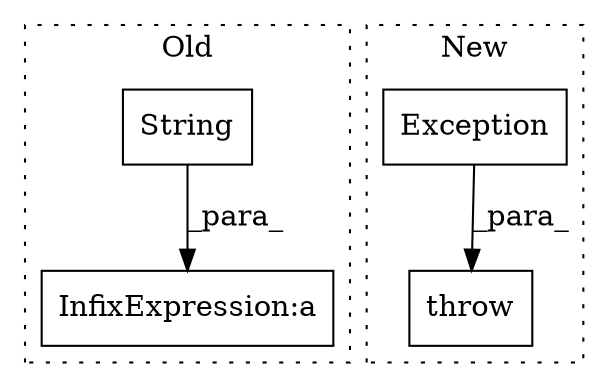 digraph G {
subgraph cluster0 {
1 [label="String" a="32" s="7527,7548" l="7,1" shape="box"];
4 [label="InfixExpression:a" a="27" s="7524" l="3" shape="box"];
label = "Old";
style="dotted";
}
subgraph cluster1 {
2 [label="Exception" a="32" s="8465" l="11" shape="box"];
3 [label="throw" a="53" s="8459" l="6" shape="box"];
label = "New";
style="dotted";
}
1 -> 4 [label="_para_"];
2 -> 3 [label="_para_"];
}